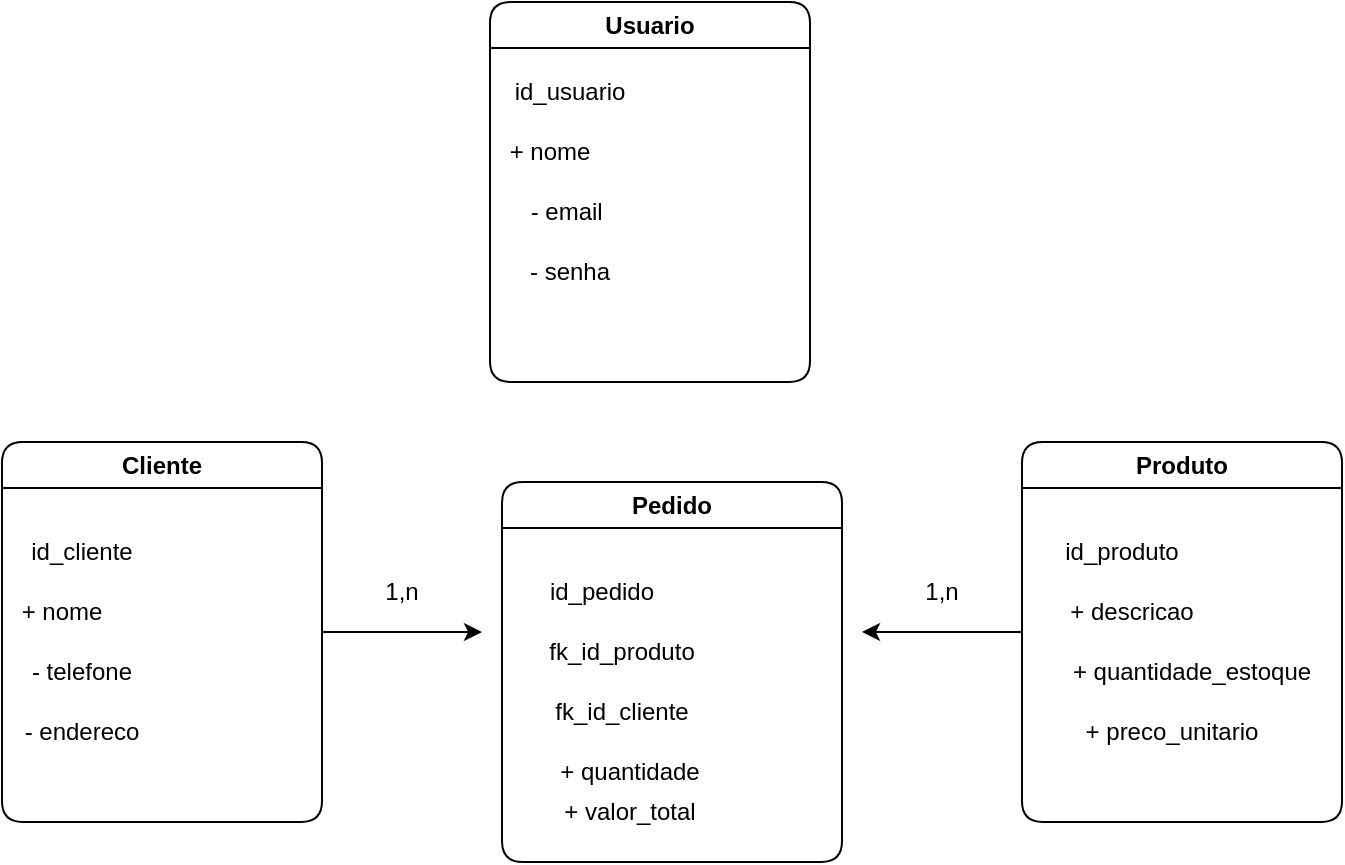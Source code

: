 <mxfile>
    <diagram id="WqRQE9WRR460Ull6HrEA" name="Page-1">
        <mxGraphModel dx="1056" dy="354" grid="1" gridSize="10" guides="1" tooltips="1" connect="1" arrows="1" fold="1" page="1" pageScale="1" pageWidth="827" pageHeight="1169" math="0" shadow="0">
            <root>
                <mxCell id="0"/>
                <mxCell id="1" parent="0"/>
                <mxCell id="32" value="Pedido" style="swimlane;whiteSpace=wrap;html=1;rounded=1;shadow=0;sketch=0;" parent="1" vertex="1">
                    <mxGeometry x="340" y="260" width="170" height="190" as="geometry">
                        <mxRectangle x="340" y="240" width="80" height="30" as="alternateBounds"/>
                    </mxGeometry>
                </mxCell>
                <mxCell id="34" value="id_pedido" style="text;strokeColor=none;align=center;fillColor=none;html=1;verticalAlign=middle;whiteSpace=wrap;rounded=0;shadow=0;sketch=0;" parent="32" vertex="1">
                    <mxGeometry x="20" y="40" width="60" height="30" as="geometry"/>
                </mxCell>
                <mxCell id="36" value="fk_id_produto" style="text;strokeColor=none;align=center;fillColor=none;html=1;verticalAlign=middle;whiteSpace=wrap;rounded=0;shadow=0;sketch=0;" parent="32" vertex="1">
                    <mxGeometry x="30" y="70" width="60" height="30" as="geometry"/>
                </mxCell>
                <mxCell id="37" value="fk_id_cliente" style="text;strokeColor=none;align=center;fillColor=none;html=1;verticalAlign=middle;whiteSpace=wrap;rounded=0;shadow=0;sketch=0;" parent="32" vertex="1">
                    <mxGeometry x="30" y="100" width="60" height="30" as="geometry"/>
                </mxCell>
                <mxCell id="48" value="+ quantidade" style="text;strokeColor=none;align=center;fillColor=none;html=1;verticalAlign=middle;whiteSpace=wrap;rounded=0;shadow=0;sketch=0;" parent="32" vertex="1">
                    <mxGeometry x="24" y="130" width="80" height="30" as="geometry"/>
                </mxCell>
                <mxCell id="69" value="+ valor_total" style="text;strokeColor=none;align=center;fillColor=none;html=1;verticalAlign=middle;whiteSpace=wrap;rounded=0;shadow=0;sketch=0;" parent="32" vertex="1">
                    <mxGeometry x="24" y="150" width="80" height="30" as="geometry"/>
                </mxCell>
                <mxCell id="60" value="" style="edgeStyle=elbowEdgeStyle;html=1;" parent="1" source="38" edge="1">
                    <mxGeometry relative="1" as="geometry">
                        <mxPoint x="330" y="335" as="targetPoint"/>
                        <Array as="points">
                            <mxPoint x="290" y="335"/>
                        </Array>
                    </mxGeometry>
                </mxCell>
                <mxCell id="38" value="Cliente" style="swimlane;whiteSpace=wrap;html=1;rounded=1;shadow=0;sketch=0;" parent="1" vertex="1">
                    <mxGeometry x="90" y="240" width="160" height="190" as="geometry">
                        <mxRectangle x="90" y="240" width="80" height="30" as="alternateBounds"/>
                    </mxGeometry>
                </mxCell>
                <mxCell id="39" value="id_cliente" style="text;strokeColor=none;align=center;fillColor=none;html=1;verticalAlign=middle;whiteSpace=wrap;rounded=0;shadow=0;sketch=0;" parent="38" vertex="1">
                    <mxGeometry x="10" y="40" width="60" height="30" as="geometry"/>
                </mxCell>
                <mxCell id="40" value="+ nome" style="text;strokeColor=none;align=center;fillColor=none;html=1;verticalAlign=middle;whiteSpace=wrap;rounded=0;shadow=0;sketch=0;" parent="38" vertex="1">
                    <mxGeometry y="70" width="60" height="30" as="geometry"/>
                </mxCell>
                <mxCell id="41" value="- telefone" style="text;strokeColor=none;align=center;fillColor=none;html=1;verticalAlign=middle;whiteSpace=wrap;rounded=0;shadow=0;sketch=0;" parent="38" vertex="1">
                    <mxGeometry x="10" y="100" width="60" height="30" as="geometry"/>
                </mxCell>
                <mxCell id="42" value="- endereco" style="text;strokeColor=none;align=center;fillColor=none;html=1;verticalAlign=middle;whiteSpace=wrap;rounded=0;shadow=0;sketch=0;" parent="38" vertex="1">
                    <mxGeometry x="10" y="130" width="60" height="30" as="geometry"/>
                </mxCell>
                <mxCell id="66" value="" style="edgeStyle=elbowEdgeStyle;html=1;" parent="1" source="43" edge="1">
                    <mxGeometry relative="1" as="geometry">
                        <mxPoint x="520" y="335" as="targetPoint"/>
                    </mxGeometry>
                </mxCell>
                <mxCell id="43" value="Produto" style="swimlane;whiteSpace=wrap;html=1;rounded=1;shadow=0;sketch=0;" parent="1" vertex="1">
                    <mxGeometry x="600" y="240" width="160" height="190" as="geometry">
                        <mxRectangle x="600" y="240" width="90" height="30" as="alternateBounds"/>
                    </mxGeometry>
                </mxCell>
                <mxCell id="44" value="id_produto" style="text;strokeColor=none;align=center;fillColor=none;html=1;verticalAlign=middle;whiteSpace=wrap;rounded=0;shadow=0;sketch=0;" parent="43" vertex="1">
                    <mxGeometry x="20" y="40" width="60" height="30" as="geometry"/>
                </mxCell>
                <mxCell id="45" value="+ descricao" style="text;strokeColor=none;align=center;fillColor=none;html=1;verticalAlign=middle;whiteSpace=wrap;rounded=0;shadow=0;sketch=0;" parent="43" vertex="1">
                    <mxGeometry x="20" y="70" width="70" height="30" as="geometry"/>
                </mxCell>
                <mxCell id="46" value="+ quantidade_estoque" style="text;strokeColor=none;align=center;fillColor=none;html=1;verticalAlign=middle;whiteSpace=wrap;rounded=0;shadow=0;sketch=0;" parent="43" vertex="1">
                    <mxGeometry x="20" y="100" width="130" height="30" as="geometry"/>
                </mxCell>
                <mxCell id="47" value="+ preco_unitario" style="text;strokeColor=none;align=center;fillColor=none;html=1;verticalAlign=middle;whiteSpace=wrap;rounded=0;shadow=0;sketch=0;" parent="43" vertex="1">
                    <mxGeometry x="10" y="130" width="130" height="30" as="geometry"/>
                </mxCell>
                <mxCell id="67" value="1,n" style="text;strokeColor=none;align=center;fillColor=none;html=1;verticalAlign=middle;whiteSpace=wrap;rounded=0;shadow=0;sketch=0;" parent="1" vertex="1">
                    <mxGeometry x="260" y="300" width="60" height="30" as="geometry"/>
                </mxCell>
                <mxCell id="68" value="1,n" style="text;strokeColor=none;align=center;fillColor=none;html=1;verticalAlign=middle;whiteSpace=wrap;rounded=0;shadow=0;sketch=0;" parent="1" vertex="1">
                    <mxGeometry x="530" y="300" width="60" height="30" as="geometry"/>
                </mxCell>
                <mxCell id="72" value="Usuario" style="swimlane;whiteSpace=wrap;html=1;rounded=1;shadow=0;sketch=0;" vertex="1" parent="1">
                    <mxGeometry x="334" y="20" width="160" height="190" as="geometry">
                        <mxRectangle x="90" y="240" width="80" height="30" as="alternateBounds"/>
                    </mxGeometry>
                </mxCell>
                <mxCell id="73" value="id_usuario" style="text;strokeColor=none;align=center;fillColor=none;html=1;verticalAlign=middle;whiteSpace=wrap;rounded=0;shadow=0;sketch=0;" vertex="1" parent="72">
                    <mxGeometry x="10" y="30" width="60" height="30" as="geometry"/>
                </mxCell>
                <mxCell id="74" value="+ nome" style="text;strokeColor=none;align=center;fillColor=none;html=1;verticalAlign=middle;whiteSpace=wrap;rounded=0;shadow=0;sketch=0;" vertex="1" parent="72">
                    <mxGeometry y="60" width="60" height="30" as="geometry"/>
                </mxCell>
                <mxCell id="75" value="- email&amp;nbsp;" style="text;strokeColor=none;align=center;fillColor=none;html=1;verticalAlign=middle;whiteSpace=wrap;rounded=0;shadow=0;sketch=0;" vertex="1" parent="72">
                    <mxGeometry x="10" y="90" width="60" height="30" as="geometry"/>
                </mxCell>
                <mxCell id="76" value="- senha" style="text;strokeColor=none;align=center;fillColor=none;html=1;verticalAlign=middle;whiteSpace=wrap;rounded=0;shadow=0;sketch=0;" vertex="1" parent="72">
                    <mxGeometry x="10" y="120" width="60" height="30" as="geometry"/>
                </mxCell>
            </root>
        </mxGraphModel>
    </diagram>
</mxfile>